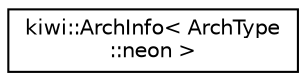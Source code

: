 digraph "Graphical Class Hierarchy"
{
 // LATEX_PDF_SIZE
  edge [fontname="Helvetica",fontsize="10",labelfontname="Helvetica",labelfontsize="10"];
  node [fontname="Helvetica",fontsize="10",shape=record];
  rankdir="LR";
  Node0 [label="kiwi::ArchInfo\< ArchType\l::neon \>",height=0.2,width=0.4,color="black", fillcolor="white", style="filled",URL="$structkiwi_1_1ArchInfo_3_01ArchType_1_1neon_01_4.html",tooltip=" "];
}
